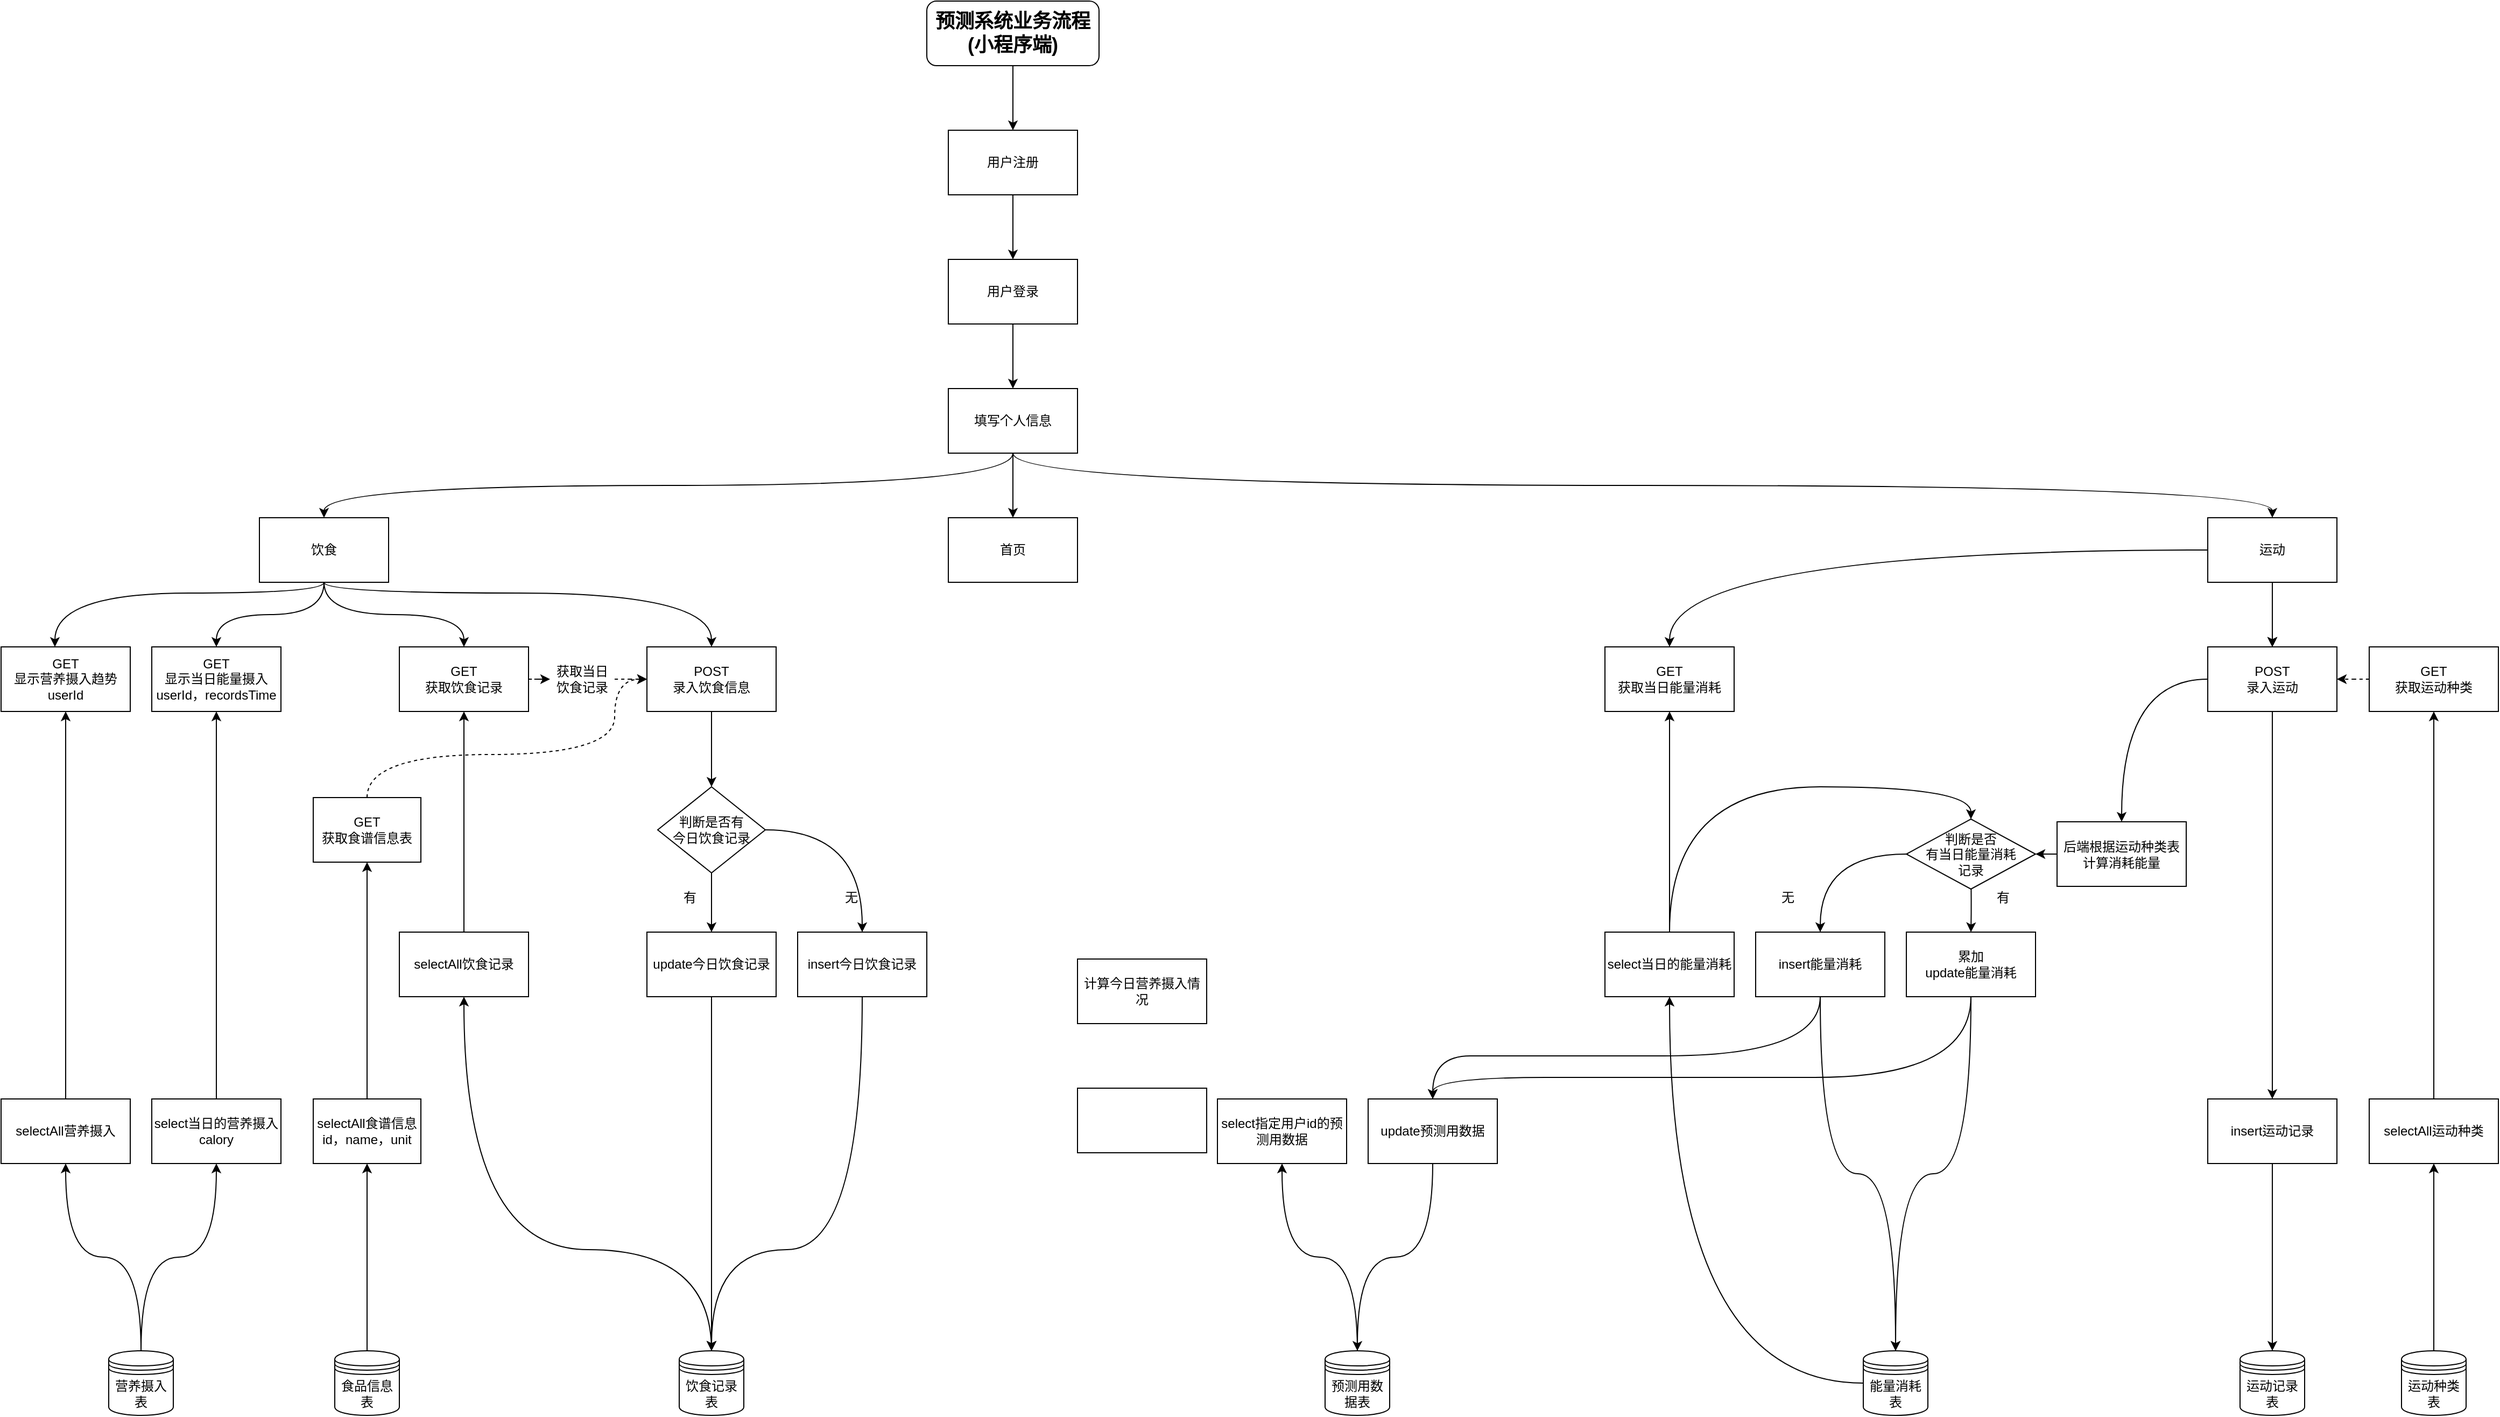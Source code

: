 <mxfile version="22.1.11" type="github">
  <diagram name="Page-1" id="74e2e168-ea6b-b213-b513-2b3c1d86103e">
    <mxGraphModel dx="1400" dy="743" grid="1" gridSize="10" guides="1" tooltips="1" connect="1" arrows="1" fold="1" page="1" pageScale="1" pageWidth="1100" pageHeight="850" background="none" math="0" shadow="0">
      <root>
        <mxCell id="0" />
        <mxCell id="1" parent="0" />
        <mxCell id="SSFar1ZfGdF0vFPYDZeS-47" style="edgeStyle=orthogonalEdgeStyle;rounded=0;orthogonalLoop=1;jettySize=auto;html=1;entryX=0.5;entryY=0;entryDx=0;entryDy=0;curved=1;" parent="1" source="SSFar1ZfGdF0vFPYDZeS-5" target="SSFar1ZfGdF0vFPYDZeS-46" edge="1">
          <mxGeometry relative="1" as="geometry" />
        </mxCell>
        <mxCell id="SSFar1ZfGdF0vFPYDZeS-5" value="预测系统业务流程(小程序端)" style="rounded=1;whiteSpace=wrap;html=1;fontStyle=1;fontSize=18;" parent="1" vertex="1">
          <mxGeometry x="920" y="50" width="160" height="60" as="geometry" />
        </mxCell>
        <mxCell id="SSFar1ZfGdF0vFPYDZeS-27" value="" style="edgeStyle=orthogonalEdgeStyle;rounded=0;orthogonalLoop=1;jettySize=auto;html=1;curved=1;" parent="1" source="SSFar1ZfGdF0vFPYDZeS-23" target="SSFar1ZfGdF0vFPYDZeS-26" edge="1">
          <mxGeometry relative="1" as="geometry" />
        </mxCell>
        <mxCell id="SSFar1ZfGdF0vFPYDZeS-23" value="用户登录" style="rounded=0;whiteSpace=wrap;html=1;" parent="1" vertex="1">
          <mxGeometry x="940" y="290" width="120" height="60" as="geometry" />
        </mxCell>
        <mxCell id="SSFar1ZfGdF0vFPYDZeS-43" style="edgeStyle=orthogonalEdgeStyle;rounded=0;orthogonalLoop=1;jettySize=auto;html=1;entryX=0.5;entryY=0;entryDx=0;entryDy=0;curved=1;" parent="1" source="SSFar1ZfGdF0vFPYDZeS-26" target="SSFar1ZfGdF0vFPYDZeS-28" edge="1">
          <mxGeometry relative="1" as="geometry" />
        </mxCell>
        <mxCell id="SSFar1ZfGdF0vFPYDZeS-50" style="edgeStyle=orthogonalEdgeStyle;rounded=0;orthogonalLoop=1;jettySize=auto;html=1;entryX=0.5;entryY=0;entryDx=0;entryDy=0;exitX=0.5;exitY=1;exitDx=0;exitDy=0;curved=1;" parent="1" source="SSFar1ZfGdF0vFPYDZeS-26" target="SSFar1ZfGdF0vFPYDZeS-49" edge="1">
          <mxGeometry relative="1" as="geometry" />
        </mxCell>
        <mxCell id="SSFar1ZfGdF0vFPYDZeS-51" style="edgeStyle=orthogonalEdgeStyle;rounded=0;orthogonalLoop=1;jettySize=auto;html=1;entryX=0.5;entryY=0;entryDx=0;entryDy=0;exitX=0.5;exitY=1;exitDx=0;exitDy=0;curved=1;" parent="1" source="SSFar1ZfGdF0vFPYDZeS-26" target="SSFar1ZfGdF0vFPYDZeS-36" edge="1">
          <mxGeometry relative="1" as="geometry" />
        </mxCell>
        <mxCell id="SSFar1ZfGdF0vFPYDZeS-26" value="填写个人信息" style="rounded=0;whiteSpace=wrap;html=1;" parent="1" vertex="1">
          <mxGeometry x="940" y="410" width="120" height="60" as="geometry" />
        </mxCell>
        <mxCell id="SSFar1ZfGdF0vFPYDZeS-28" value="首页" style="rounded=0;whiteSpace=wrap;html=1;" parent="1" vertex="1">
          <mxGeometry x="940" y="530" width="120" height="60" as="geometry" />
        </mxCell>
        <mxCell id="SSFar1ZfGdF0vFPYDZeS-53" value="" style="edgeStyle=orthogonalEdgeStyle;rounded=0;orthogonalLoop=1;jettySize=auto;html=1;curved=1;" parent="1" source="SSFar1ZfGdF0vFPYDZeS-36" target="SSFar1ZfGdF0vFPYDZeS-52" edge="1">
          <mxGeometry relative="1" as="geometry">
            <Array as="points">
              <mxPoint x="360" y="600" />
              <mxPoint x="110" y="600" />
            </Array>
          </mxGeometry>
        </mxCell>
        <mxCell id="SSFar1ZfGdF0vFPYDZeS-58" value="" style="edgeStyle=orthogonalEdgeStyle;rounded=0;orthogonalLoop=1;jettySize=auto;html=1;curved=1;" parent="1" source="SSFar1ZfGdF0vFPYDZeS-36" target="SSFar1ZfGdF0vFPYDZeS-57" edge="1">
          <mxGeometry relative="1" as="geometry" />
        </mxCell>
        <mxCell id="cFecmpB_I7udm7z9pZme-6" style="edgeStyle=orthogonalEdgeStyle;rounded=0;orthogonalLoop=1;jettySize=auto;html=1;entryX=0.5;entryY=0;entryDx=0;entryDy=0;curved=1;" edge="1" parent="1" source="SSFar1ZfGdF0vFPYDZeS-36" target="SSFar1ZfGdF0vFPYDZeS-111">
          <mxGeometry relative="1" as="geometry">
            <Array as="points">
              <mxPoint x="360" y="600" />
              <mxPoint x="720" y="600" />
            </Array>
          </mxGeometry>
        </mxCell>
        <mxCell id="cFecmpB_I7udm7z9pZme-34" style="edgeStyle=orthogonalEdgeStyle;rounded=0;orthogonalLoop=1;jettySize=auto;html=1;entryX=0.5;entryY=0;entryDx=0;entryDy=0;curved=1;" edge="1" parent="1" source="SSFar1ZfGdF0vFPYDZeS-36" target="cFecmpB_I7udm7z9pZme-30">
          <mxGeometry relative="1" as="geometry">
            <Array as="points">
              <mxPoint x="360" y="620" />
              <mxPoint x="490" y="620" />
            </Array>
          </mxGeometry>
        </mxCell>
        <mxCell id="SSFar1ZfGdF0vFPYDZeS-36" value="饮食" style="rounded=0;whiteSpace=wrap;html=1;" parent="1" vertex="1">
          <mxGeometry x="300" y="530" width="120" height="60" as="geometry" />
        </mxCell>
        <mxCell id="SSFar1ZfGdF0vFPYDZeS-48" style="edgeStyle=orthogonalEdgeStyle;rounded=0;orthogonalLoop=1;jettySize=auto;html=1;entryX=0.5;entryY=0;entryDx=0;entryDy=0;curved=1;" parent="1" source="SSFar1ZfGdF0vFPYDZeS-46" target="SSFar1ZfGdF0vFPYDZeS-23" edge="1">
          <mxGeometry relative="1" as="geometry" />
        </mxCell>
        <mxCell id="SSFar1ZfGdF0vFPYDZeS-46" value="用户注册" style="rounded=0;whiteSpace=wrap;html=1;" parent="1" vertex="1">
          <mxGeometry x="940" y="170" width="120" height="60" as="geometry" />
        </mxCell>
        <mxCell id="SSFar1ZfGdF0vFPYDZeS-69" value="" style="edgeStyle=orthogonalEdgeStyle;rounded=0;orthogonalLoop=1;jettySize=auto;html=1;curved=1;" parent="1" source="SSFar1ZfGdF0vFPYDZeS-49" target="SSFar1ZfGdF0vFPYDZeS-68" edge="1">
          <mxGeometry relative="1" as="geometry" />
        </mxCell>
        <mxCell id="SSFar1ZfGdF0vFPYDZeS-96" value="" style="edgeStyle=orthogonalEdgeStyle;rounded=0;orthogonalLoop=1;jettySize=auto;html=1;curved=1;" parent="1" source="SSFar1ZfGdF0vFPYDZeS-49" target="SSFar1ZfGdF0vFPYDZeS-68" edge="1">
          <mxGeometry relative="1" as="geometry" />
        </mxCell>
        <mxCell id="SSFar1ZfGdF0vFPYDZeS-97" value="" style="edgeStyle=orthogonalEdgeStyle;rounded=0;orthogonalLoop=1;jettySize=auto;html=1;curved=1;" parent="1" source="SSFar1ZfGdF0vFPYDZeS-49" target="SSFar1ZfGdF0vFPYDZeS-68" edge="1">
          <mxGeometry relative="1" as="geometry" />
        </mxCell>
        <mxCell id="SSFar1ZfGdF0vFPYDZeS-100" style="edgeStyle=orthogonalEdgeStyle;rounded=0;orthogonalLoop=1;jettySize=auto;html=1;entryX=0.5;entryY=0;entryDx=0;entryDy=0;curved=1;" parent="1" source="SSFar1ZfGdF0vFPYDZeS-49" target="SSFar1ZfGdF0vFPYDZeS-98" edge="1">
          <mxGeometry relative="1" as="geometry" />
        </mxCell>
        <mxCell id="SSFar1ZfGdF0vFPYDZeS-49" value="运动" style="rounded=0;whiteSpace=wrap;html=1;" parent="1" vertex="1">
          <mxGeometry x="2110" y="530" width="120" height="60" as="geometry" />
        </mxCell>
        <mxCell id="SSFar1ZfGdF0vFPYDZeS-52" value="GET&lt;br&gt;显示营养摄入趋势&lt;br&gt;userId" style="rounded=0;whiteSpace=wrap;html=1;" parent="1" vertex="1">
          <mxGeometry x="60" y="650" width="120" height="60" as="geometry" />
        </mxCell>
        <mxCell id="SSFar1ZfGdF0vFPYDZeS-55" style="edgeStyle=orthogonalEdgeStyle;rounded=0;orthogonalLoop=1;jettySize=auto;html=1;entryX=0.5;entryY=1;entryDx=0;entryDy=0;curved=1;" parent="1" source="SSFar1ZfGdF0vFPYDZeS-54" target="SSFar1ZfGdF0vFPYDZeS-52" edge="1">
          <mxGeometry relative="1" as="geometry" />
        </mxCell>
        <mxCell id="SSFar1ZfGdF0vFPYDZeS-54" value="selectAll营养摄入" style="rounded=0;whiteSpace=wrap;html=1;" parent="1" vertex="1">
          <mxGeometry x="60" y="1070" width="120" height="60" as="geometry" />
        </mxCell>
        <mxCell id="SSFar1ZfGdF0vFPYDZeS-57" value="GET&lt;br&gt;显示当日能量摄入&lt;br&gt;userId，recordsTime" style="rounded=0;whiteSpace=wrap;html=1;" parent="1" vertex="1">
          <mxGeometry x="200" y="650" width="120" height="60" as="geometry" />
        </mxCell>
        <mxCell id="SSFar1ZfGdF0vFPYDZeS-64" style="edgeStyle=orthogonalEdgeStyle;rounded=0;orthogonalLoop=1;jettySize=auto;html=1;curved=1;" parent="1" source="SSFar1ZfGdF0vFPYDZeS-63" target="SSFar1ZfGdF0vFPYDZeS-57" edge="1">
          <mxGeometry relative="1" as="geometry" />
        </mxCell>
        <mxCell id="SSFar1ZfGdF0vFPYDZeS-63" value="select当日的营养摄入&lt;br&gt;calory" style="rounded=0;whiteSpace=wrap;html=1;" parent="1" vertex="1">
          <mxGeometry x="200" y="1070" width="120" height="60" as="geometry" />
        </mxCell>
        <mxCell id="SSFar1ZfGdF0vFPYDZeS-66" style="edgeStyle=orthogonalEdgeStyle;rounded=0;orthogonalLoop=1;jettySize=auto;html=1;exitX=0.5;exitY=0;exitDx=0;exitDy=0;entryX=0.5;entryY=1;entryDx=0;entryDy=0;curved=1;" parent="1" source="SSFar1ZfGdF0vFPYDZeS-65" target="SSFar1ZfGdF0vFPYDZeS-54" edge="1">
          <mxGeometry relative="1" as="geometry" />
        </mxCell>
        <mxCell id="SSFar1ZfGdF0vFPYDZeS-67" style="edgeStyle=orthogonalEdgeStyle;rounded=0;orthogonalLoop=1;jettySize=auto;html=1;exitX=0.5;exitY=0;exitDx=0;exitDy=0;curved=1;" parent="1" source="SSFar1ZfGdF0vFPYDZeS-65" target="SSFar1ZfGdF0vFPYDZeS-63" edge="1">
          <mxGeometry relative="1" as="geometry" />
        </mxCell>
        <mxCell id="SSFar1ZfGdF0vFPYDZeS-65" value="营养摄入表" style="shape=datastore;whiteSpace=wrap;html=1;" parent="1" vertex="1">
          <mxGeometry x="160" y="1304" width="60" height="60" as="geometry" />
        </mxCell>
        <mxCell id="SSFar1ZfGdF0vFPYDZeS-78" value="" style="edgeStyle=orthogonalEdgeStyle;rounded=0;orthogonalLoop=1;jettySize=auto;html=1;curved=1;" parent="1" source="SSFar1ZfGdF0vFPYDZeS-68" target="SSFar1ZfGdF0vFPYDZeS-77" edge="1">
          <mxGeometry relative="1" as="geometry" />
        </mxCell>
        <mxCell id="SSFar1ZfGdF0vFPYDZeS-86" style="edgeStyle=orthogonalEdgeStyle;rounded=0;orthogonalLoop=1;jettySize=auto;html=1;entryX=0.5;entryY=0;entryDx=0;entryDy=0;curved=1;" parent="1" source="SSFar1ZfGdF0vFPYDZeS-68" target="SSFar1ZfGdF0vFPYDZeS-81" edge="1">
          <mxGeometry relative="1" as="geometry" />
        </mxCell>
        <mxCell id="SSFar1ZfGdF0vFPYDZeS-68" value="POST&lt;br&gt;录入运动" style="rounded=0;whiteSpace=wrap;html=1;" parent="1" vertex="1">
          <mxGeometry x="2110" y="650" width="120" height="60" as="geometry" />
        </mxCell>
        <mxCell id="SSFar1ZfGdF0vFPYDZeS-72" style="edgeStyle=orthogonalEdgeStyle;rounded=0;orthogonalLoop=1;jettySize=auto;html=1;entryX=1;entryY=0.5;entryDx=0;entryDy=0;curved=1;dashed=1;" parent="1" source="SSFar1ZfGdF0vFPYDZeS-70" target="SSFar1ZfGdF0vFPYDZeS-68" edge="1">
          <mxGeometry relative="1" as="geometry" />
        </mxCell>
        <mxCell id="SSFar1ZfGdF0vFPYDZeS-70" value="GET&lt;br&gt;获取运动种类" style="rounded=0;whiteSpace=wrap;html=1;" parent="1" vertex="1">
          <mxGeometry x="2260" y="650" width="120" height="60" as="geometry" />
        </mxCell>
        <mxCell id="SSFar1ZfGdF0vFPYDZeS-74" style="edgeStyle=orthogonalEdgeStyle;rounded=0;orthogonalLoop=1;jettySize=auto;html=1;entryX=0.5;entryY=1;entryDx=0;entryDy=0;curved=1;" parent="1" source="SSFar1ZfGdF0vFPYDZeS-73" target="SSFar1ZfGdF0vFPYDZeS-70" edge="1">
          <mxGeometry relative="1" as="geometry" />
        </mxCell>
        <mxCell id="SSFar1ZfGdF0vFPYDZeS-73" value="selectAll运动种类" style="rounded=0;whiteSpace=wrap;html=1;" parent="1" vertex="1">
          <mxGeometry x="2260" y="1070" width="120" height="60" as="geometry" />
        </mxCell>
        <mxCell id="SSFar1ZfGdF0vFPYDZeS-76" style="edgeStyle=orthogonalEdgeStyle;rounded=0;orthogonalLoop=1;jettySize=auto;html=1;exitX=0.5;exitY=0;exitDx=0;exitDy=0;entryX=0.5;entryY=1;entryDx=0;entryDy=0;curved=1;" parent="1" source="SSFar1ZfGdF0vFPYDZeS-75" target="SSFar1ZfGdF0vFPYDZeS-73" edge="1">
          <mxGeometry relative="1" as="geometry" />
        </mxCell>
        <mxCell id="SSFar1ZfGdF0vFPYDZeS-75" value="运动种类表" style="shape=datastore;whiteSpace=wrap;html=1;" parent="1" vertex="1">
          <mxGeometry x="2290" y="1304" width="60" height="60" as="geometry" />
        </mxCell>
        <mxCell id="SSFar1ZfGdF0vFPYDZeS-77" value="insert运动记录" style="rounded=0;whiteSpace=wrap;html=1;" parent="1" vertex="1">
          <mxGeometry x="2110" y="1070" width="120" height="60" as="geometry" />
        </mxCell>
        <mxCell id="SSFar1ZfGdF0vFPYDZeS-80" style="edgeStyle=orthogonalEdgeStyle;rounded=0;orthogonalLoop=1;jettySize=auto;html=1;entryX=0.5;entryY=1;entryDx=0;entryDy=0;curved=1;startArrow=classic;startFill=1;endArrow=none;endFill=0;" parent="1" source="SSFar1ZfGdF0vFPYDZeS-79" target="SSFar1ZfGdF0vFPYDZeS-77" edge="1">
          <mxGeometry relative="1" as="geometry" />
        </mxCell>
        <mxCell id="SSFar1ZfGdF0vFPYDZeS-79" value="运动记录表" style="shape=datastore;whiteSpace=wrap;html=1;" parent="1" vertex="1">
          <mxGeometry x="2140" y="1304" width="60" height="60" as="geometry" />
        </mxCell>
        <mxCell id="SSFar1ZfGdF0vFPYDZeS-87" style="edgeStyle=orthogonalEdgeStyle;rounded=0;orthogonalLoop=1;jettySize=auto;html=1;entryX=1;entryY=0.5;entryDx=0;entryDy=0;curved=1;" parent="1" source="SSFar1ZfGdF0vFPYDZeS-81" target="SSFar1ZfGdF0vFPYDZeS-82" edge="1">
          <mxGeometry relative="1" as="geometry" />
        </mxCell>
        <mxCell id="SSFar1ZfGdF0vFPYDZeS-81" value="后端根据运动种类表计算消耗能量" style="rounded=0;whiteSpace=wrap;html=1;" parent="1" vertex="1">
          <mxGeometry x="1970" y="812.5" width="120" height="60" as="geometry" />
        </mxCell>
        <mxCell id="SSFar1ZfGdF0vFPYDZeS-89" value="" style="edgeStyle=orthogonalEdgeStyle;rounded=0;orthogonalLoop=1;jettySize=auto;html=1;curved=1;" parent="1" target="SSFar1ZfGdF0vFPYDZeS-88" edge="1">
          <mxGeometry relative="1" as="geometry">
            <mxPoint x="1890" y="860.0" as="sourcePoint" />
          </mxGeometry>
        </mxCell>
        <mxCell id="SSFar1ZfGdF0vFPYDZeS-93" value="" style="edgeStyle=orthogonalEdgeStyle;rounded=0;orthogonalLoop=1;jettySize=auto;html=1;curved=1;" parent="1" source="SSFar1ZfGdF0vFPYDZeS-82" target="SSFar1ZfGdF0vFPYDZeS-92" edge="1">
          <mxGeometry relative="1" as="geometry" />
        </mxCell>
        <mxCell id="SSFar1ZfGdF0vFPYDZeS-82" value="判断是否&lt;br&gt;有当日能量消耗&lt;br&gt;记录" style="rhombus;whiteSpace=wrap;html=1;" parent="1" vertex="1">
          <mxGeometry x="1830" y="810" width="120" height="65" as="geometry" />
        </mxCell>
        <mxCell id="SSFar1ZfGdF0vFPYDZeS-101" style="edgeStyle=orthogonalEdgeStyle;rounded=0;orthogonalLoop=1;jettySize=auto;html=1;entryX=0.5;entryY=1;entryDx=0;entryDy=0;curved=1;" parent="1" source="SSFar1ZfGdF0vFPYDZeS-83" target="SSFar1ZfGdF0vFPYDZeS-98" edge="1">
          <mxGeometry relative="1" as="geometry" />
        </mxCell>
        <mxCell id="SSFar1ZfGdF0vFPYDZeS-105" style="edgeStyle=orthogonalEdgeStyle;rounded=0;orthogonalLoop=1;jettySize=auto;html=1;entryX=0.5;entryY=0;entryDx=0;entryDy=0;curved=1;" parent="1" source="SSFar1ZfGdF0vFPYDZeS-83" target="SSFar1ZfGdF0vFPYDZeS-82" edge="1">
          <mxGeometry relative="1" as="geometry">
            <Array as="points">
              <mxPoint x="1610" y="780" />
              <mxPoint x="1890" y="780" />
            </Array>
          </mxGeometry>
        </mxCell>
        <mxCell id="SSFar1ZfGdF0vFPYDZeS-83" value="select当日的能量消耗" style="rounded=0;whiteSpace=wrap;html=1;" parent="1" vertex="1">
          <mxGeometry x="1550" y="915" width="120" height="60" as="geometry" />
        </mxCell>
        <mxCell id="SSFar1ZfGdF0vFPYDZeS-85" style="edgeStyle=orthogonalEdgeStyle;rounded=0;orthogonalLoop=1;jettySize=auto;html=1;curved=1;" parent="1" source="SSFar1ZfGdF0vFPYDZeS-84" target="SSFar1ZfGdF0vFPYDZeS-83" edge="1">
          <mxGeometry relative="1" as="geometry" />
        </mxCell>
        <mxCell id="SSFar1ZfGdF0vFPYDZeS-84" value="能量消耗表" style="shape=datastore;whiteSpace=wrap;html=1;" parent="1" vertex="1">
          <mxGeometry x="1790" y="1304" width="60" height="60" as="geometry" />
        </mxCell>
        <mxCell id="SSFar1ZfGdF0vFPYDZeS-91" style="edgeStyle=orthogonalEdgeStyle;rounded=0;orthogonalLoop=1;jettySize=auto;html=1;entryX=0.5;entryY=0;entryDx=0;entryDy=0;curved=1;" parent="1" source="SSFar1ZfGdF0vFPYDZeS-88" target="SSFar1ZfGdF0vFPYDZeS-84" edge="1">
          <mxGeometry relative="1" as="geometry" />
        </mxCell>
        <mxCell id="cFecmpB_I7udm7z9pZme-2" style="edgeStyle=orthogonalEdgeStyle;rounded=0;orthogonalLoop=1;jettySize=auto;html=1;curved=1;" edge="1" parent="1" source="SSFar1ZfGdF0vFPYDZeS-88" target="SSFar1ZfGdF0vFPYDZeS-115">
          <mxGeometry relative="1" as="geometry">
            <Array as="points">
              <mxPoint x="1600" y="1050" />
              <mxPoint x="1110" y="1050" />
            </Array>
          </mxGeometry>
        </mxCell>
        <mxCell id="SSFar1ZfGdF0vFPYDZeS-88" value="累加&lt;br&gt;update能量消耗" style="whiteSpace=wrap;html=1;" parent="1" vertex="1">
          <mxGeometry x="1830" y="915" width="120" height="60" as="geometry" />
        </mxCell>
        <mxCell id="SSFar1ZfGdF0vFPYDZeS-90" value="有" style="text;html=1;strokeColor=none;fillColor=none;align=center;verticalAlign=middle;whiteSpace=wrap;rounded=0;" parent="1" vertex="1">
          <mxGeometry x="1890" y="867.5" width="60" height="30" as="geometry" />
        </mxCell>
        <mxCell id="SSFar1ZfGdF0vFPYDZeS-94" style="edgeStyle=orthogonalEdgeStyle;rounded=0;orthogonalLoop=1;jettySize=auto;html=1;entryX=0.5;entryY=0;entryDx=0;entryDy=0;curved=1;" parent="1" source="SSFar1ZfGdF0vFPYDZeS-92" target="SSFar1ZfGdF0vFPYDZeS-84" edge="1">
          <mxGeometry relative="1" as="geometry" />
        </mxCell>
        <mxCell id="cFecmpB_I7udm7z9pZme-3" style="edgeStyle=orthogonalEdgeStyle;rounded=0;orthogonalLoop=1;jettySize=auto;html=1;entryX=0.5;entryY=0;entryDx=0;entryDy=0;curved=1;" edge="1" parent="1" source="SSFar1ZfGdF0vFPYDZeS-92" target="SSFar1ZfGdF0vFPYDZeS-115">
          <mxGeometry relative="1" as="geometry">
            <Array as="points">
              <mxPoint x="1460" y="1030" />
              <mxPoint x="1110" y="1030" />
            </Array>
          </mxGeometry>
        </mxCell>
        <mxCell id="SSFar1ZfGdF0vFPYDZeS-92" value="insert能量消耗" style="whiteSpace=wrap;html=1;" parent="1" vertex="1">
          <mxGeometry x="1690" y="915" width="120" height="60" as="geometry" />
        </mxCell>
        <mxCell id="SSFar1ZfGdF0vFPYDZeS-95" value="无" style="text;html=1;strokeColor=none;fillColor=none;align=center;verticalAlign=middle;whiteSpace=wrap;rounded=0;" parent="1" vertex="1">
          <mxGeometry x="1690" y="867.5" width="60" height="30" as="geometry" />
        </mxCell>
        <mxCell id="SSFar1ZfGdF0vFPYDZeS-98" value="GET&lt;br&gt;获取当日能量消耗" style="whiteSpace=wrap;html=1;rounded=0;" parent="1" vertex="1">
          <mxGeometry x="1550" y="650" width="120" height="60" as="geometry" />
        </mxCell>
        <mxCell id="cFecmpB_I7udm7z9pZme-15" style="edgeStyle=orthogonalEdgeStyle;rounded=0;orthogonalLoop=1;jettySize=auto;html=1;entryX=0;entryY=0.5;entryDx=0;entryDy=0;curved=1;dashed=1;" edge="1" parent="1" source="SSFar1ZfGdF0vFPYDZeS-106" target="SSFar1ZfGdF0vFPYDZeS-111">
          <mxGeometry relative="1" as="geometry">
            <Array as="points">
              <mxPoint x="400" y="750" />
              <mxPoint x="630" y="750" />
              <mxPoint x="630" y="680" />
            </Array>
          </mxGeometry>
        </mxCell>
        <mxCell id="SSFar1ZfGdF0vFPYDZeS-106" value="GET&lt;br&gt;获取食谱信息表" style="rounded=0;whiteSpace=wrap;html=1;" parent="1" vertex="1">
          <mxGeometry x="350" y="790" width="100" height="60" as="geometry" />
        </mxCell>
        <mxCell id="SSFar1ZfGdF0vFPYDZeS-107" style="edgeStyle=orthogonalEdgeStyle;rounded=0;orthogonalLoop=1;jettySize=auto;html=1;entryX=0.5;entryY=1;entryDx=0;entryDy=0;curved=1;" parent="1" source="SSFar1ZfGdF0vFPYDZeS-108" target="SSFar1ZfGdF0vFPYDZeS-106" edge="1">
          <mxGeometry relative="1" as="geometry" />
        </mxCell>
        <mxCell id="SSFar1ZfGdF0vFPYDZeS-108" value="selectAll食谱信息&lt;br&gt;id，name，unit" style="rounded=0;whiteSpace=wrap;html=1;" parent="1" vertex="1">
          <mxGeometry x="350" y="1070" width="100" height="60" as="geometry" />
        </mxCell>
        <mxCell id="SSFar1ZfGdF0vFPYDZeS-109" style="edgeStyle=orthogonalEdgeStyle;rounded=0;orthogonalLoop=1;jettySize=auto;html=1;exitX=0.5;exitY=0;exitDx=0;exitDy=0;entryX=0.5;entryY=1;entryDx=0;entryDy=0;curved=1;" parent="1" source="SSFar1ZfGdF0vFPYDZeS-110" target="SSFar1ZfGdF0vFPYDZeS-108" edge="1">
          <mxGeometry relative="1" as="geometry" />
        </mxCell>
        <mxCell id="SSFar1ZfGdF0vFPYDZeS-110" value="食品信息表" style="shape=datastore;whiteSpace=wrap;html=1;" parent="1" vertex="1">
          <mxGeometry x="370" y="1304" width="60" height="60" as="geometry" />
        </mxCell>
        <mxCell id="cFecmpB_I7udm7z9pZme-23" value="" style="edgeStyle=orthogonalEdgeStyle;rounded=0;orthogonalLoop=1;jettySize=auto;html=1;curved=1;" edge="1" parent="1" source="SSFar1ZfGdF0vFPYDZeS-111" target="cFecmpB_I7udm7z9pZme-22">
          <mxGeometry relative="1" as="geometry" />
        </mxCell>
        <mxCell id="SSFar1ZfGdF0vFPYDZeS-111" value="POST&lt;br&gt;录入饮食信息" style="rounded=0;whiteSpace=wrap;html=1;" parent="1" vertex="1">
          <mxGeometry x="660" y="650" width="120" height="60" as="geometry" />
        </mxCell>
        <mxCell id="cFecmpB_I7udm7z9pZme-5" style="edgeStyle=orthogonalEdgeStyle;rounded=0;orthogonalLoop=1;jettySize=auto;html=1;entryX=0.5;entryY=1;entryDx=0;entryDy=0;curved=1;" edge="1" parent="1" source="SSFar1ZfGdF0vFPYDZeS-112" target="cFecmpB_I7udm7z9pZme-4">
          <mxGeometry relative="1" as="geometry" />
        </mxCell>
        <mxCell id="SSFar1ZfGdF0vFPYDZeS-112" value="预测用数据表" style="shape=datastore;whiteSpace=wrap;html=1;" parent="1" vertex="1">
          <mxGeometry x="1290" y="1304" width="60" height="60" as="geometry" />
        </mxCell>
        <mxCell id="SSFar1ZfGdF0vFPYDZeS-116" style="edgeStyle=orthogonalEdgeStyle;rounded=0;orthogonalLoop=1;jettySize=auto;html=1;entryX=0.5;entryY=0;entryDx=0;entryDy=0;curved=1;" parent="1" source="SSFar1ZfGdF0vFPYDZeS-115" target="SSFar1ZfGdF0vFPYDZeS-112" edge="1">
          <mxGeometry relative="1" as="geometry" />
        </mxCell>
        <mxCell id="SSFar1ZfGdF0vFPYDZeS-115" value="update预测用数据" style="rounded=0;whiteSpace=wrap;html=1;" parent="1" vertex="1">
          <mxGeometry x="1330" y="1070" width="120" height="60" as="geometry" />
        </mxCell>
        <mxCell id="cFecmpB_I7udm7z9pZme-4" value="select指定用户id的预测用数据" style="rounded=0;whiteSpace=wrap;html=1;" vertex="1" parent="1">
          <mxGeometry x="1190" y="1070" width="120" height="60" as="geometry" />
        </mxCell>
        <mxCell id="cFecmpB_I7udm7z9pZme-20" style="edgeStyle=orthogonalEdgeStyle;rounded=0;orthogonalLoop=1;jettySize=auto;html=1;entryX=0.5;entryY=1;entryDx=0;entryDy=0;curved=1;" edge="1" parent="1" source="cFecmpB_I7udm7z9pZme-7" target="cFecmpB_I7udm7z9pZme-9">
          <mxGeometry relative="1" as="geometry">
            <Array as="points">
              <mxPoint x="720" y="1210" />
              <mxPoint x="490" y="1210" />
            </Array>
          </mxGeometry>
        </mxCell>
        <mxCell id="cFecmpB_I7udm7z9pZme-7" value="饮食记录表" style="shape=datastore;whiteSpace=wrap;html=1;" vertex="1" parent="1">
          <mxGeometry x="690" y="1304" width="60" height="60" as="geometry" />
        </mxCell>
        <mxCell id="cFecmpB_I7udm7z9pZme-33" style="edgeStyle=orthogonalEdgeStyle;rounded=0;orthogonalLoop=1;jettySize=auto;html=1;entryX=0.5;entryY=1;entryDx=0;entryDy=0;curved=1;" edge="1" parent="1" source="cFecmpB_I7udm7z9pZme-9" target="cFecmpB_I7udm7z9pZme-30">
          <mxGeometry relative="1" as="geometry" />
        </mxCell>
        <mxCell id="cFecmpB_I7udm7z9pZme-9" value="selectAll饮食记录" style="rounded=0;whiteSpace=wrap;html=1;" vertex="1" parent="1">
          <mxGeometry x="430" y="915" width="120" height="60" as="geometry" />
        </mxCell>
        <mxCell id="cFecmpB_I7udm7z9pZme-14" style="edgeStyle=orthogonalEdgeStyle;rounded=0;orthogonalLoop=1;jettySize=auto;html=1;entryX=0.5;entryY=0;entryDx=0;entryDy=0;curved=1;" edge="1" parent="1" source="cFecmpB_I7udm7z9pZme-12" target="cFecmpB_I7udm7z9pZme-7">
          <mxGeometry relative="1" as="geometry" />
        </mxCell>
        <mxCell id="cFecmpB_I7udm7z9pZme-36" style="edgeStyle=orthogonalEdgeStyle;rounded=0;orthogonalLoop=1;jettySize=auto;html=1;entryX=0.5;entryY=0;entryDx=0;entryDy=0;curved=1;" edge="1" parent="1" source="cFecmpB_I7udm7z9pZme-11" target="cFecmpB_I7udm7z9pZme-7">
          <mxGeometry relative="1" as="geometry">
            <Array as="points">
              <mxPoint x="860" y="1210" />
              <mxPoint x="720" y="1210" />
            </Array>
          </mxGeometry>
        </mxCell>
        <mxCell id="cFecmpB_I7udm7z9pZme-11" value="insert今日饮食记录" style="rounded=0;whiteSpace=wrap;html=1;" vertex="1" parent="1">
          <mxGeometry x="800" y="915" width="120" height="60" as="geometry" />
        </mxCell>
        <mxCell id="cFecmpB_I7udm7z9pZme-13" style="edgeStyle=orthogonalEdgeStyle;rounded=0;orthogonalLoop=1;jettySize=auto;html=1;curved=1;entryX=0.5;entryY=0;entryDx=0;entryDy=0;" edge="1" parent="1" source="cFecmpB_I7udm7z9pZme-12" target="cFecmpB_I7udm7z9pZme-7">
          <mxGeometry relative="1" as="geometry">
            <mxPoint x="720" y="1300" as="targetPoint" />
          </mxGeometry>
        </mxCell>
        <mxCell id="cFecmpB_I7udm7z9pZme-12" value="update今日饮食记录" style="rounded=0;whiteSpace=wrap;html=1;" vertex="1" parent="1">
          <mxGeometry x="660" y="915" width="120" height="60" as="geometry" />
        </mxCell>
        <mxCell id="cFecmpB_I7udm7z9pZme-24" style="edgeStyle=orthogonalEdgeStyle;rounded=0;orthogonalLoop=1;jettySize=auto;html=1;entryX=0.5;entryY=0;entryDx=0;entryDy=0;curved=1;" edge="1" parent="1" source="cFecmpB_I7udm7z9pZme-22" target="cFecmpB_I7udm7z9pZme-12">
          <mxGeometry relative="1" as="geometry" />
        </mxCell>
        <mxCell id="cFecmpB_I7udm7z9pZme-25" style="edgeStyle=orthogonalEdgeStyle;rounded=0;orthogonalLoop=1;jettySize=auto;html=1;entryX=0.5;entryY=0;entryDx=0;entryDy=0;curved=1;" edge="1" parent="1" source="cFecmpB_I7udm7z9pZme-22" target="cFecmpB_I7udm7z9pZme-11">
          <mxGeometry relative="1" as="geometry" />
        </mxCell>
        <mxCell id="cFecmpB_I7udm7z9pZme-22" value="判断是否有&lt;br&gt;今日饮食记录" style="rhombus;whiteSpace=wrap;html=1;rounded=0;" vertex="1" parent="1">
          <mxGeometry x="670" y="780" width="100" height="80" as="geometry" />
        </mxCell>
        <mxCell id="cFecmpB_I7udm7z9pZme-26" value="有" style="text;html=1;strokeColor=none;fillColor=none;align=center;verticalAlign=middle;whiteSpace=wrap;rounded=0;" vertex="1" parent="1">
          <mxGeometry x="670" y="867.5" width="60" height="30" as="geometry" />
        </mxCell>
        <mxCell id="cFecmpB_I7udm7z9pZme-27" value="无" style="text;html=1;strokeColor=none;fillColor=none;align=center;verticalAlign=middle;whiteSpace=wrap;rounded=0;" vertex="1" parent="1">
          <mxGeometry x="820" y="867.5" width="60" height="30" as="geometry" />
        </mxCell>
        <mxCell id="cFecmpB_I7udm7z9pZme-38" style="edgeStyle=orthogonalEdgeStyle;rounded=0;orthogonalLoop=1;jettySize=auto;html=1;entryX=0;entryY=0.5;entryDx=0;entryDy=0;curved=1;dashed=1;" edge="1" parent="1" source="cFecmpB_I7udm7z9pZme-39" target="SSFar1ZfGdF0vFPYDZeS-111">
          <mxGeometry relative="1" as="geometry" />
        </mxCell>
        <mxCell id="cFecmpB_I7udm7z9pZme-30" value="GET&lt;br&gt;获取饮食记录" style="rounded=0;whiteSpace=wrap;html=1;" vertex="1" parent="1">
          <mxGeometry x="430" y="650" width="120" height="60" as="geometry" />
        </mxCell>
        <mxCell id="cFecmpB_I7udm7z9pZme-42" value="" style="edgeStyle=orthogonalEdgeStyle;rounded=0;orthogonalLoop=1;jettySize=auto;html=1;entryX=0;entryY=0.5;entryDx=0;entryDy=0;curved=1;dashed=1;" edge="1" parent="1" source="cFecmpB_I7udm7z9pZme-30" target="cFecmpB_I7udm7z9pZme-39">
          <mxGeometry relative="1" as="geometry">
            <mxPoint x="550" y="680" as="sourcePoint" />
            <mxPoint x="650" y="680" as="targetPoint" />
          </mxGeometry>
        </mxCell>
        <mxCell id="cFecmpB_I7udm7z9pZme-39" value="获取当日饮食记录" style="text;html=1;strokeColor=none;fillColor=none;align=center;verticalAlign=middle;whiteSpace=wrap;rounded=0;" vertex="1" parent="1">
          <mxGeometry x="570" y="665" width="60" height="30" as="geometry" />
        </mxCell>
        <mxCell id="cFecmpB_I7udm7z9pZme-45" value="计算今日营养摄入情况" style="rounded=0;whiteSpace=wrap;html=1;" vertex="1" parent="1">
          <mxGeometry x="1060" y="940" width="120" height="60" as="geometry" />
        </mxCell>
        <mxCell id="cFecmpB_I7udm7z9pZme-46" value="" style="rounded=0;whiteSpace=wrap;html=1;" vertex="1" parent="1">
          <mxGeometry x="1060" y="1060" width="120" height="60" as="geometry" />
        </mxCell>
      </root>
    </mxGraphModel>
  </diagram>
</mxfile>

